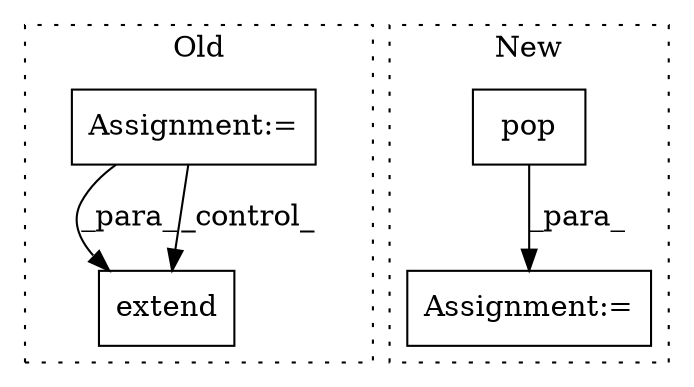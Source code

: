 digraph G {
subgraph cluster0 {
1 [label="extend" a="32" s="2005,2022" l="7,1" shape="box"];
4 [label="Assignment:=" a="7" s="1254" l="1" shape="box"];
label = "Old";
style="dotted";
}
subgraph cluster1 {
2 [label="pop" a="32" s="2340,2345" l="4,1" shape="box"];
3 [label="Assignment:=" a="7" s="2318" l="1" shape="box"];
label = "New";
style="dotted";
}
2 -> 3 [label="_para_"];
4 -> 1 [label="_para_"];
4 -> 1 [label="_control_"];
}